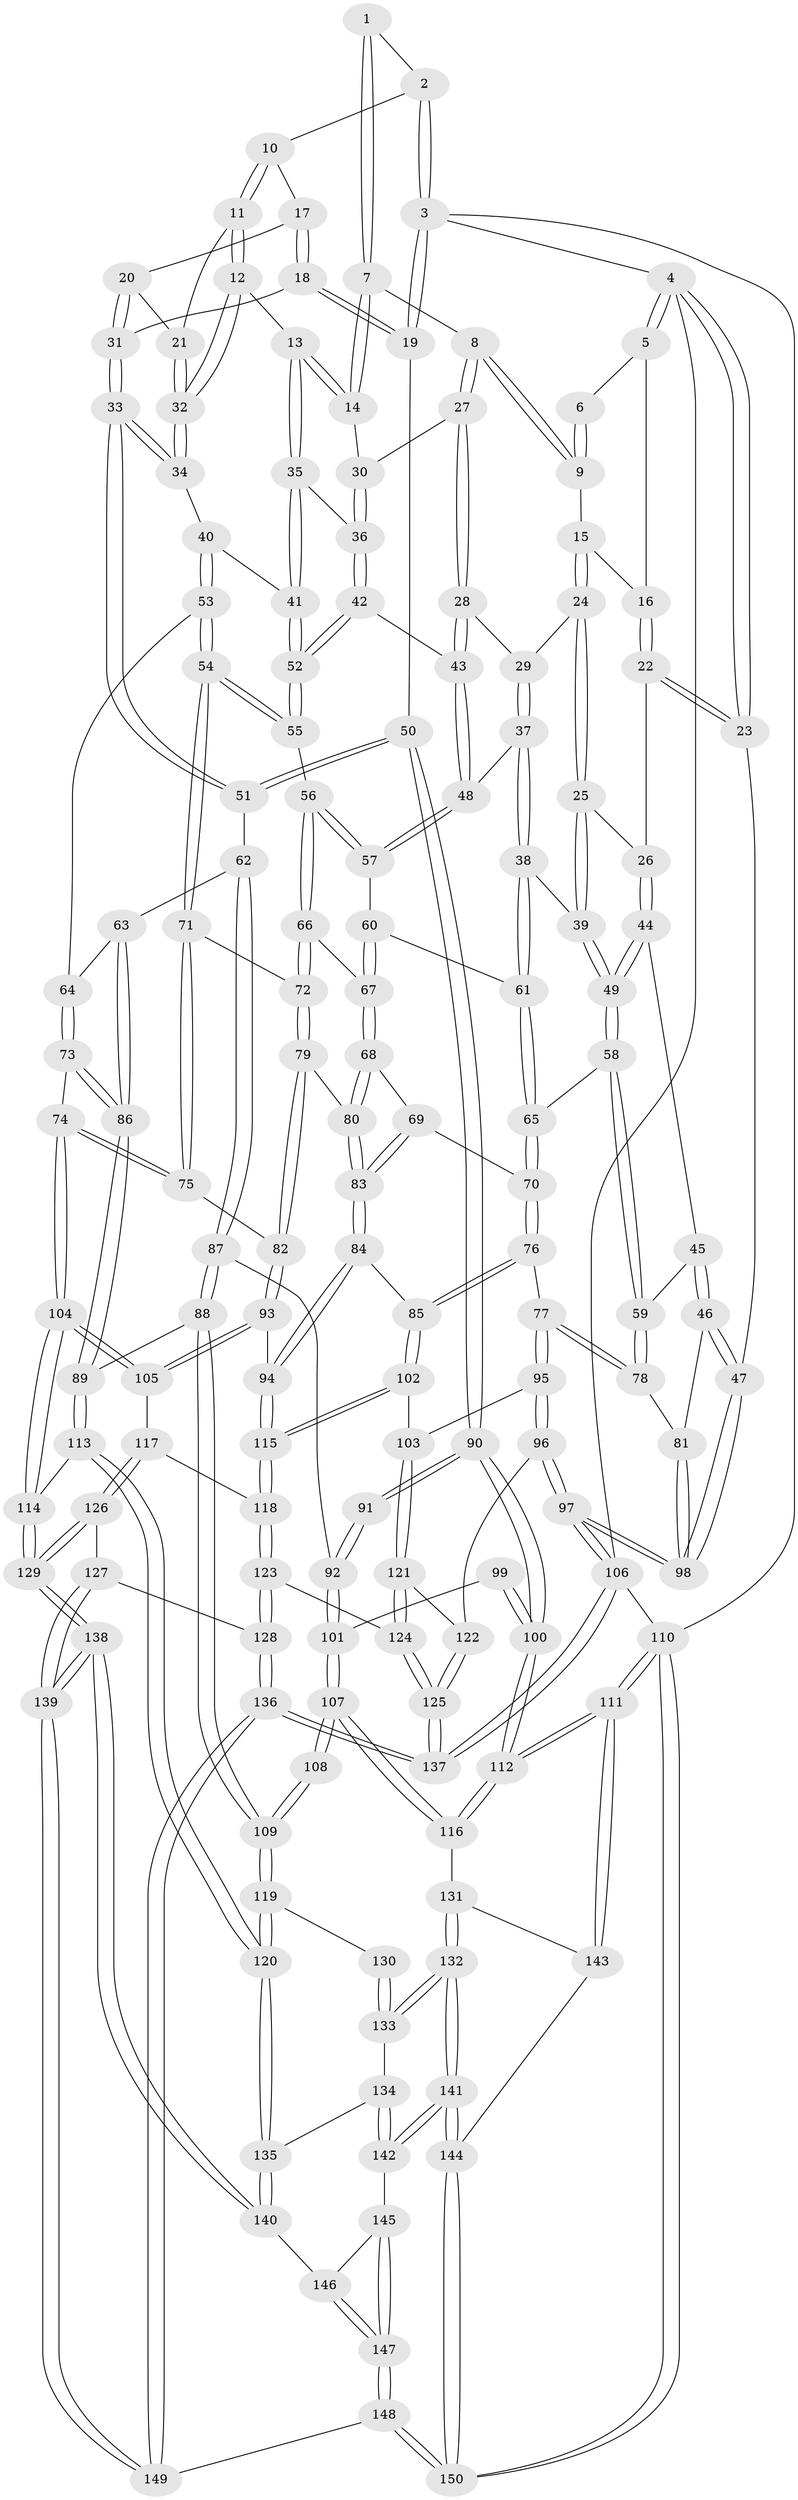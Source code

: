 // coarse degree distribution, {5: 0.35, 10: 0.016666666666666666, 3: 0.18333333333333332, 4: 0.35, 7: 0.03333333333333333, 6: 0.06666666666666667}
// Generated by graph-tools (version 1.1) at 2025/21/03/04/25 18:21:22]
// undirected, 150 vertices, 372 edges
graph export_dot {
graph [start="1"]
  node [color=gray90,style=filled];
  1 [pos="+0.5016057475251863+0"];
  2 [pos="+0.705059539135513+0"];
  3 [pos="+1+0"];
  4 [pos="+0+0"];
  5 [pos="+0+0"];
  6 [pos="+0.10737066743327298+0"];
  7 [pos="+0.4433334140498114+0.01303846368702278"];
  8 [pos="+0.35630551395425714+0.08433857674493181"];
  9 [pos="+0.3055065875684774+0.08593664324853072"];
  10 [pos="+0.7069805387041169+0"];
  11 [pos="+0.6842827509894384+0.07239015086264448"];
  12 [pos="+0.617341209816267+0.15661348363034594"];
  13 [pos="+0.5798916621201732+0.17818383082246994"];
  14 [pos="+0.4863537925621419+0.10345976126362778"];
  15 [pos="+0.2897660925281901+0.09653793867268452"];
  16 [pos="+0.13396161106795815+0.060403730526713335"];
  17 [pos="+0.8338012214744257+0.09897332613116243"];
  18 [pos="+0.9937681776102308+0.1570231626671575"];
  19 [pos="+1+0.10236572720877382"];
  20 [pos="+0.8057252187615712+0.1717830840973666"];
  21 [pos="+0.7701548560608582+0.17847796713655703"];
  22 [pos="+0.13559256571789854+0.17359279762888433"];
  23 [pos="+0+0.3020472951752538"];
  24 [pos="+0.251725955285447+0.19327930262899704"];
  25 [pos="+0.215802790357838+0.2100335837901521"];
  26 [pos="+0.15942524810454786+0.19390556318157015"];
  27 [pos="+0.3849172545684563+0.20711051208381165"];
  28 [pos="+0.38014587636754593+0.2149613008985103"];
  29 [pos="+0.32926607951781756+0.22036047864021754"];
  30 [pos="+0.4202695296792029+0.19625659913270554"];
  31 [pos="+0.9052628862134612+0.19432682520409233"];
  32 [pos="+0.7522938238356058+0.29958468587703063"];
  33 [pos="+0.7866176938086439+0.33755141384916865"];
  34 [pos="+0.7535141997644069+0.3052705523119355"];
  35 [pos="+0.565504090099852+0.21222843964517113"];
  36 [pos="+0.5412239212097341+0.23191793634438904"];
  37 [pos="+0.30614227325971893+0.27999400410282255"];
  38 [pos="+0.24902875307488112+0.34156477858065903"];
  39 [pos="+0.2467481907091067+0.34103640048908024"];
  40 [pos="+0.6553225018882405+0.31405584001474773"];
  41 [pos="+0.6290540868301496+0.29334913185332995"];
  42 [pos="+0.5241726160925+0.26502214555366077"];
  43 [pos="+0.4095938183390113+0.3134926710507238"];
  44 [pos="+0.12579519373490947+0.3212121675236809"];
  45 [pos="+0.08594879372995211+0.3333280696973532"];
  46 [pos="+0+0.3516369052461011"];
  47 [pos="+0+0.34989953378683875"];
  48 [pos="+0.4084652636689662+0.31696488957452934"];
  49 [pos="+0.2111793788346576+0.35888356912132063"];
  50 [pos="+1+0.350157587943359"];
  51 [pos="+0.8122745285241798+0.4011147143180887"];
  52 [pos="+0.5435082092479838+0.3476266474011182"];
  53 [pos="+0.5908895432837844+0.4131820108095266"];
  54 [pos="+0.5885814310394784+0.41315783335396017"];
  55 [pos="+0.5437872236752643+0.36378881478757874"];
  56 [pos="+0.42635378413394076+0.3819255165864368"];
  57 [pos="+0.4026092626670916+0.34681737788131606"];
  58 [pos="+0.18139923781249434+0.4266499824591898"];
  59 [pos="+0.16165124110723145+0.4526519053321896"];
  60 [pos="+0.32724704401490307+0.3635524487787467"];
  61 [pos="+0.28592779364423526+0.36370242683372955"];
  62 [pos="+0.7930700600426186+0.44292229093895563"];
  63 [pos="+0.7165501056799481+0.46768335034607034"];
  64 [pos="+0.5948567481254495+0.4155479369005816"];
  65 [pos="+0.28771641519395547+0.4587869679333553"];
  66 [pos="+0.43017635717293656+0.4308267244062976"];
  67 [pos="+0.3494830038560689+0.4664938926868731"];
  68 [pos="+0.3483461696044135+0.46753443981412746"];
  69 [pos="+0.30713229877524045+0.4973604399275015"];
  70 [pos="+0.30075135769280487+0.49616561754295513"];
  71 [pos="+0.5466862077858361+0.45652905220419804"];
  72 [pos="+0.46274781242852303+0.4788459555967675"];
  73 [pos="+0.6138879698818055+0.5821760039305095"];
  74 [pos="+0.6007519923531974+0.5838963380733474"];
  75 [pos="+0.582687200260127+0.5715818269987949"];
  76 [pos="+0.2507969965935881+0.5250487681082611"];
  77 [pos="+0.14982073493705841+0.5269389613148203"];
  78 [pos="+0.1378915527856041+0.5017667800826586"];
  79 [pos="+0.4557963830353872+0.519929642061428"];
  80 [pos="+0.4175217965842828+0.5265857439848375"];
  81 [pos="+0.13601409475117004+0.5009670581741568"];
  82 [pos="+0.4694121235912233+0.5541580717496976"];
  83 [pos="+0.350140564189346+0.5458549003090734"];
  84 [pos="+0.3489462864070532+0.6131393115991014"];
  85 [pos="+0.2871088143155169+0.6233750969007648"];
  86 [pos="+0.6403522052448771+0.5820602998005409"];
  87 [pos="+0.8362924513599359+0.552960189076623"];
  88 [pos="+0.7965850491320082+0.64549936073128"];
  89 [pos="+0.6436567864792715+0.5859632315555089"];
  90 [pos="+1+0.40761779182194396"];
  91 [pos="+0.9326421641570917+0.5417820970126581"];
  92 [pos="+0.8589114461778394+0.5577681013064781"];
  93 [pos="+0.4384542690248521+0.6505853639122847"];
  94 [pos="+0.37326280079472923+0.6325205885382359"];
  95 [pos="+0.14175779389065715+0.5696139099581369"];
  96 [pos="+0+0.7243092863241948"];
  97 [pos="+0+0.7406534830385139"];
  98 [pos="+0+0.6768434103036739"];
  99 [pos="+0.9692845671424287+0.6002402580002739"];
  100 [pos="+1+0.45492197942646234"];
  101 [pos="+0.9462969135527128+0.6379126609361943"];
  102 [pos="+0.24360706481052807+0.6651558764313302"];
  103 [pos="+0.19301548570710095+0.6614703592329899"];
  104 [pos="+0.5045862863864606+0.739090957779659"];
  105 [pos="+0.48722603849051327+0.734090565993591"];
  106 [pos="+0+1"];
  107 [pos="+0.9810667748674867+0.7524535006367336"];
  108 [pos="+0.9682545505147734+0.7498721669728181"];
  109 [pos="+0.798867813918717+0.6841101913380733"];
  110 [pos="+1+1"];
  111 [pos="+1+1"];
  112 [pos="+1+0.8029736485130052"];
  113 [pos="+0.6777941032672764+0.7820523310145008"];
  114 [pos="+0.5065579213635727+0.7408696198449378"];
  115 [pos="+0.3037037834207416+0.7434691367741241"];
  116 [pos="+0.9967505979052541+0.7624530323752354"];
  117 [pos="+0.4048044133664969+0.7777594672672463"];
  118 [pos="+0.31323923703004236+0.7755025029161854"];
  119 [pos="+0.7251386593740401+0.7693410872849182"];
  120 [pos="+0.692591119793676+0.7914546264719066"];
  121 [pos="+0.14358737611935662+0.7436236787845252"];
  122 [pos="+0.12305547814545074+0.7493911858318774"];
  123 [pos="+0.2845822025558452+0.8073978144680675"];
  124 [pos="+0.2003293791603807+0.7910694314864906"];
  125 [pos="+0.12084267997623395+0.9937113349686243"];
  126 [pos="+0.40300757729736114+0.8410190308365498"];
  127 [pos="+0.3813389216579512+0.870217353297112"];
  128 [pos="+0.28216937764822786+0.9131972375518309"];
  129 [pos="+0.5113253600029471+0.9956458277989193"];
  130 [pos="+0.8319478513169676+0.8081474817583759"];
  131 [pos="+0.8816417327752308+0.8863123423767786"];
  132 [pos="+0.881292118880569+0.8864729208369341"];
  133 [pos="+0.8623271279106598+0.8781077956420489"];
  134 [pos="+0.7749540789263323+0.8738309134126144"];
  135 [pos="+0.6967354390729762+0.8500900335171553"];
  136 [pos="+0.18692867030620072+1"];
  137 [pos="+0.060457960896947854+1"];
  138 [pos="+0.5255632494455741+1"];
  139 [pos="+0.4994199430127036+1"];
  140 [pos="+0.69264832244772+0.8620082707229761"];
  141 [pos="+0.8603859274423724+0.9544990882908063"];
  142 [pos="+0.8264624883485667+0.9565221820982404"];
  143 [pos="+0.9268883542432023+0.9197925249649839"];
  144 [pos="+0.9293100924948738+1"];
  145 [pos="+0.8026957811747005+0.9668991506785363"];
  146 [pos="+0.7501051656864977+0.9419592144462255"];
  147 [pos="+0.729165240249871+1"];
  148 [pos="+0.7158720721662944+1"];
  149 [pos="+0.49178666213376737+1"];
  150 [pos="+1+1"];
  1 -- 2;
  1 -- 7;
  1 -- 7;
  2 -- 3;
  2 -- 3;
  2 -- 10;
  3 -- 4;
  3 -- 19;
  3 -- 19;
  3 -- 110;
  4 -- 5;
  4 -- 5;
  4 -- 23;
  4 -- 23;
  4 -- 106;
  5 -- 6;
  5 -- 16;
  6 -- 9;
  6 -- 9;
  7 -- 8;
  7 -- 14;
  7 -- 14;
  8 -- 9;
  8 -- 9;
  8 -- 27;
  8 -- 27;
  9 -- 15;
  10 -- 11;
  10 -- 11;
  10 -- 17;
  11 -- 12;
  11 -- 12;
  11 -- 21;
  12 -- 13;
  12 -- 32;
  12 -- 32;
  13 -- 14;
  13 -- 14;
  13 -- 35;
  13 -- 35;
  14 -- 30;
  15 -- 16;
  15 -- 24;
  15 -- 24;
  16 -- 22;
  16 -- 22;
  17 -- 18;
  17 -- 18;
  17 -- 20;
  18 -- 19;
  18 -- 19;
  18 -- 31;
  19 -- 50;
  20 -- 21;
  20 -- 31;
  20 -- 31;
  21 -- 32;
  21 -- 32;
  22 -- 23;
  22 -- 23;
  22 -- 26;
  23 -- 47;
  24 -- 25;
  24 -- 25;
  24 -- 29;
  25 -- 26;
  25 -- 39;
  25 -- 39;
  26 -- 44;
  26 -- 44;
  27 -- 28;
  27 -- 28;
  27 -- 30;
  28 -- 29;
  28 -- 43;
  28 -- 43;
  29 -- 37;
  29 -- 37;
  30 -- 36;
  30 -- 36;
  31 -- 33;
  31 -- 33;
  32 -- 34;
  32 -- 34;
  33 -- 34;
  33 -- 34;
  33 -- 51;
  33 -- 51;
  34 -- 40;
  35 -- 36;
  35 -- 41;
  35 -- 41;
  36 -- 42;
  36 -- 42;
  37 -- 38;
  37 -- 38;
  37 -- 48;
  38 -- 39;
  38 -- 61;
  38 -- 61;
  39 -- 49;
  39 -- 49;
  40 -- 41;
  40 -- 53;
  40 -- 53;
  41 -- 52;
  41 -- 52;
  42 -- 43;
  42 -- 52;
  42 -- 52;
  43 -- 48;
  43 -- 48;
  44 -- 45;
  44 -- 49;
  44 -- 49;
  45 -- 46;
  45 -- 46;
  45 -- 59;
  46 -- 47;
  46 -- 47;
  46 -- 81;
  47 -- 98;
  47 -- 98;
  48 -- 57;
  48 -- 57;
  49 -- 58;
  49 -- 58;
  50 -- 51;
  50 -- 51;
  50 -- 90;
  50 -- 90;
  51 -- 62;
  52 -- 55;
  52 -- 55;
  53 -- 54;
  53 -- 54;
  53 -- 64;
  54 -- 55;
  54 -- 55;
  54 -- 71;
  54 -- 71;
  55 -- 56;
  56 -- 57;
  56 -- 57;
  56 -- 66;
  56 -- 66;
  57 -- 60;
  58 -- 59;
  58 -- 59;
  58 -- 65;
  59 -- 78;
  59 -- 78;
  60 -- 61;
  60 -- 67;
  60 -- 67;
  61 -- 65;
  61 -- 65;
  62 -- 63;
  62 -- 87;
  62 -- 87;
  63 -- 64;
  63 -- 86;
  63 -- 86;
  64 -- 73;
  64 -- 73;
  65 -- 70;
  65 -- 70;
  66 -- 67;
  66 -- 72;
  66 -- 72;
  67 -- 68;
  67 -- 68;
  68 -- 69;
  68 -- 80;
  68 -- 80;
  69 -- 70;
  69 -- 83;
  69 -- 83;
  70 -- 76;
  70 -- 76;
  71 -- 72;
  71 -- 75;
  71 -- 75;
  72 -- 79;
  72 -- 79;
  73 -- 74;
  73 -- 86;
  73 -- 86;
  74 -- 75;
  74 -- 75;
  74 -- 104;
  74 -- 104;
  75 -- 82;
  76 -- 77;
  76 -- 85;
  76 -- 85;
  77 -- 78;
  77 -- 78;
  77 -- 95;
  77 -- 95;
  78 -- 81;
  79 -- 80;
  79 -- 82;
  79 -- 82;
  80 -- 83;
  80 -- 83;
  81 -- 98;
  81 -- 98;
  82 -- 93;
  82 -- 93;
  83 -- 84;
  83 -- 84;
  84 -- 85;
  84 -- 94;
  84 -- 94;
  85 -- 102;
  85 -- 102;
  86 -- 89;
  86 -- 89;
  87 -- 88;
  87 -- 88;
  87 -- 92;
  88 -- 89;
  88 -- 109;
  88 -- 109;
  89 -- 113;
  89 -- 113;
  90 -- 91;
  90 -- 91;
  90 -- 100;
  90 -- 100;
  91 -- 92;
  91 -- 92;
  92 -- 101;
  92 -- 101;
  93 -- 94;
  93 -- 105;
  93 -- 105;
  94 -- 115;
  94 -- 115;
  95 -- 96;
  95 -- 96;
  95 -- 103;
  96 -- 97;
  96 -- 97;
  96 -- 122;
  97 -- 98;
  97 -- 98;
  97 -- 106;
  97 -- 106;
  99 -- 100;
  99 -- 100;
  99 -- 101;
  100 -- 112;
  100 -- 112;
  101 -- 107;
  101 -- 107;
  102 -- 103;
  102 -- 115;
  102 -- 115;
  103 -- 121;
  103 -- 121;
  104 -- 105;
  104 -- 105;
  104 -- 114;
  104 -- 114;
  105 -- 117;
  106 -- 137;
  106 -- 137;
  106 -- 110;
  107 -- 108;
  107 -- 108;
  107 -- 116;
  107 -- 116;
  108 -- 109;
  108 -- 109;
  109 -- 119;
  109 -- 119;
  110 -- 111;
  110 -- 111;
  110 -- 150;
  110 -- 150;
  111 -- 112;
  111 -- 112;
  111 -- 143;
  111 -- 143;
  112 -- 116;
  112 -- 116;
  113 -- 114;
  113 -- 120;
  113 -- 120;
  114 -- 129;
  114 -- 129;
  115 -- 118;
  115 -- 118;
  116 -- 131;
  117 -- 118;
  117 -- 126;
  117 -- 126;
  118 -- 123;
  118 -- 123;
  119 -- 120;
  119 -- 120;
  119 -- 130;
  120 -- 135;
  120 -- 135;
  121 -- 122;
  121 -- 124;
  121 -- 124;
  122 -- 125;
  122 -- 125;
  123 -- 124;
  123 -- 128;
  123 -- 128;
  124 -- 125;
  124 -- 125;
  125 -- 137;
  125 -- 137;
  126 -- 127;
  126 -- 129;
  126 -- 129;
  127 -- 128;
  127 -- 139;
  127 -- 139;
  128 -- 136;
  128 -- 136;
  129 -- 138;
  129 -- 138;
  130 -- 133;
  130 -- 133;
  131 -- 132;
  131 -- 132;
  131 -- 143;
  132 -- 133;
  132 -- 133;
  132 -- 141;
  132 -- 141;
  133 -- 134;
  134 -- 135;
  134 -- 142;
  134 -- 142;
  135 -- 140;
  135 -- 140;
  136 -- 137;
  136 -- 137;
  136 -- 149;
  136 -- 149;
  138 -- 139;
  138 -- 139;
  138 -- 140;
  138 -- 140;
  139 -- 149;
  139 -- 149;
  140 -- 146;
  141 -- 142;
  141 -- 142;
  141 -- 144;
  141 -- 144;
  142 -- 145;
  143 -- 144;
  144 -- 150;
  144 -- 150;
  145 -- 146;
  145 -- 147;
  145 -- 147;
  146 -- 147;
  146 -- 147;
  147 -- 148;
  147 -- 148;
  148 -- 149;
  148 -- 150;
  148 -- 150;
}
